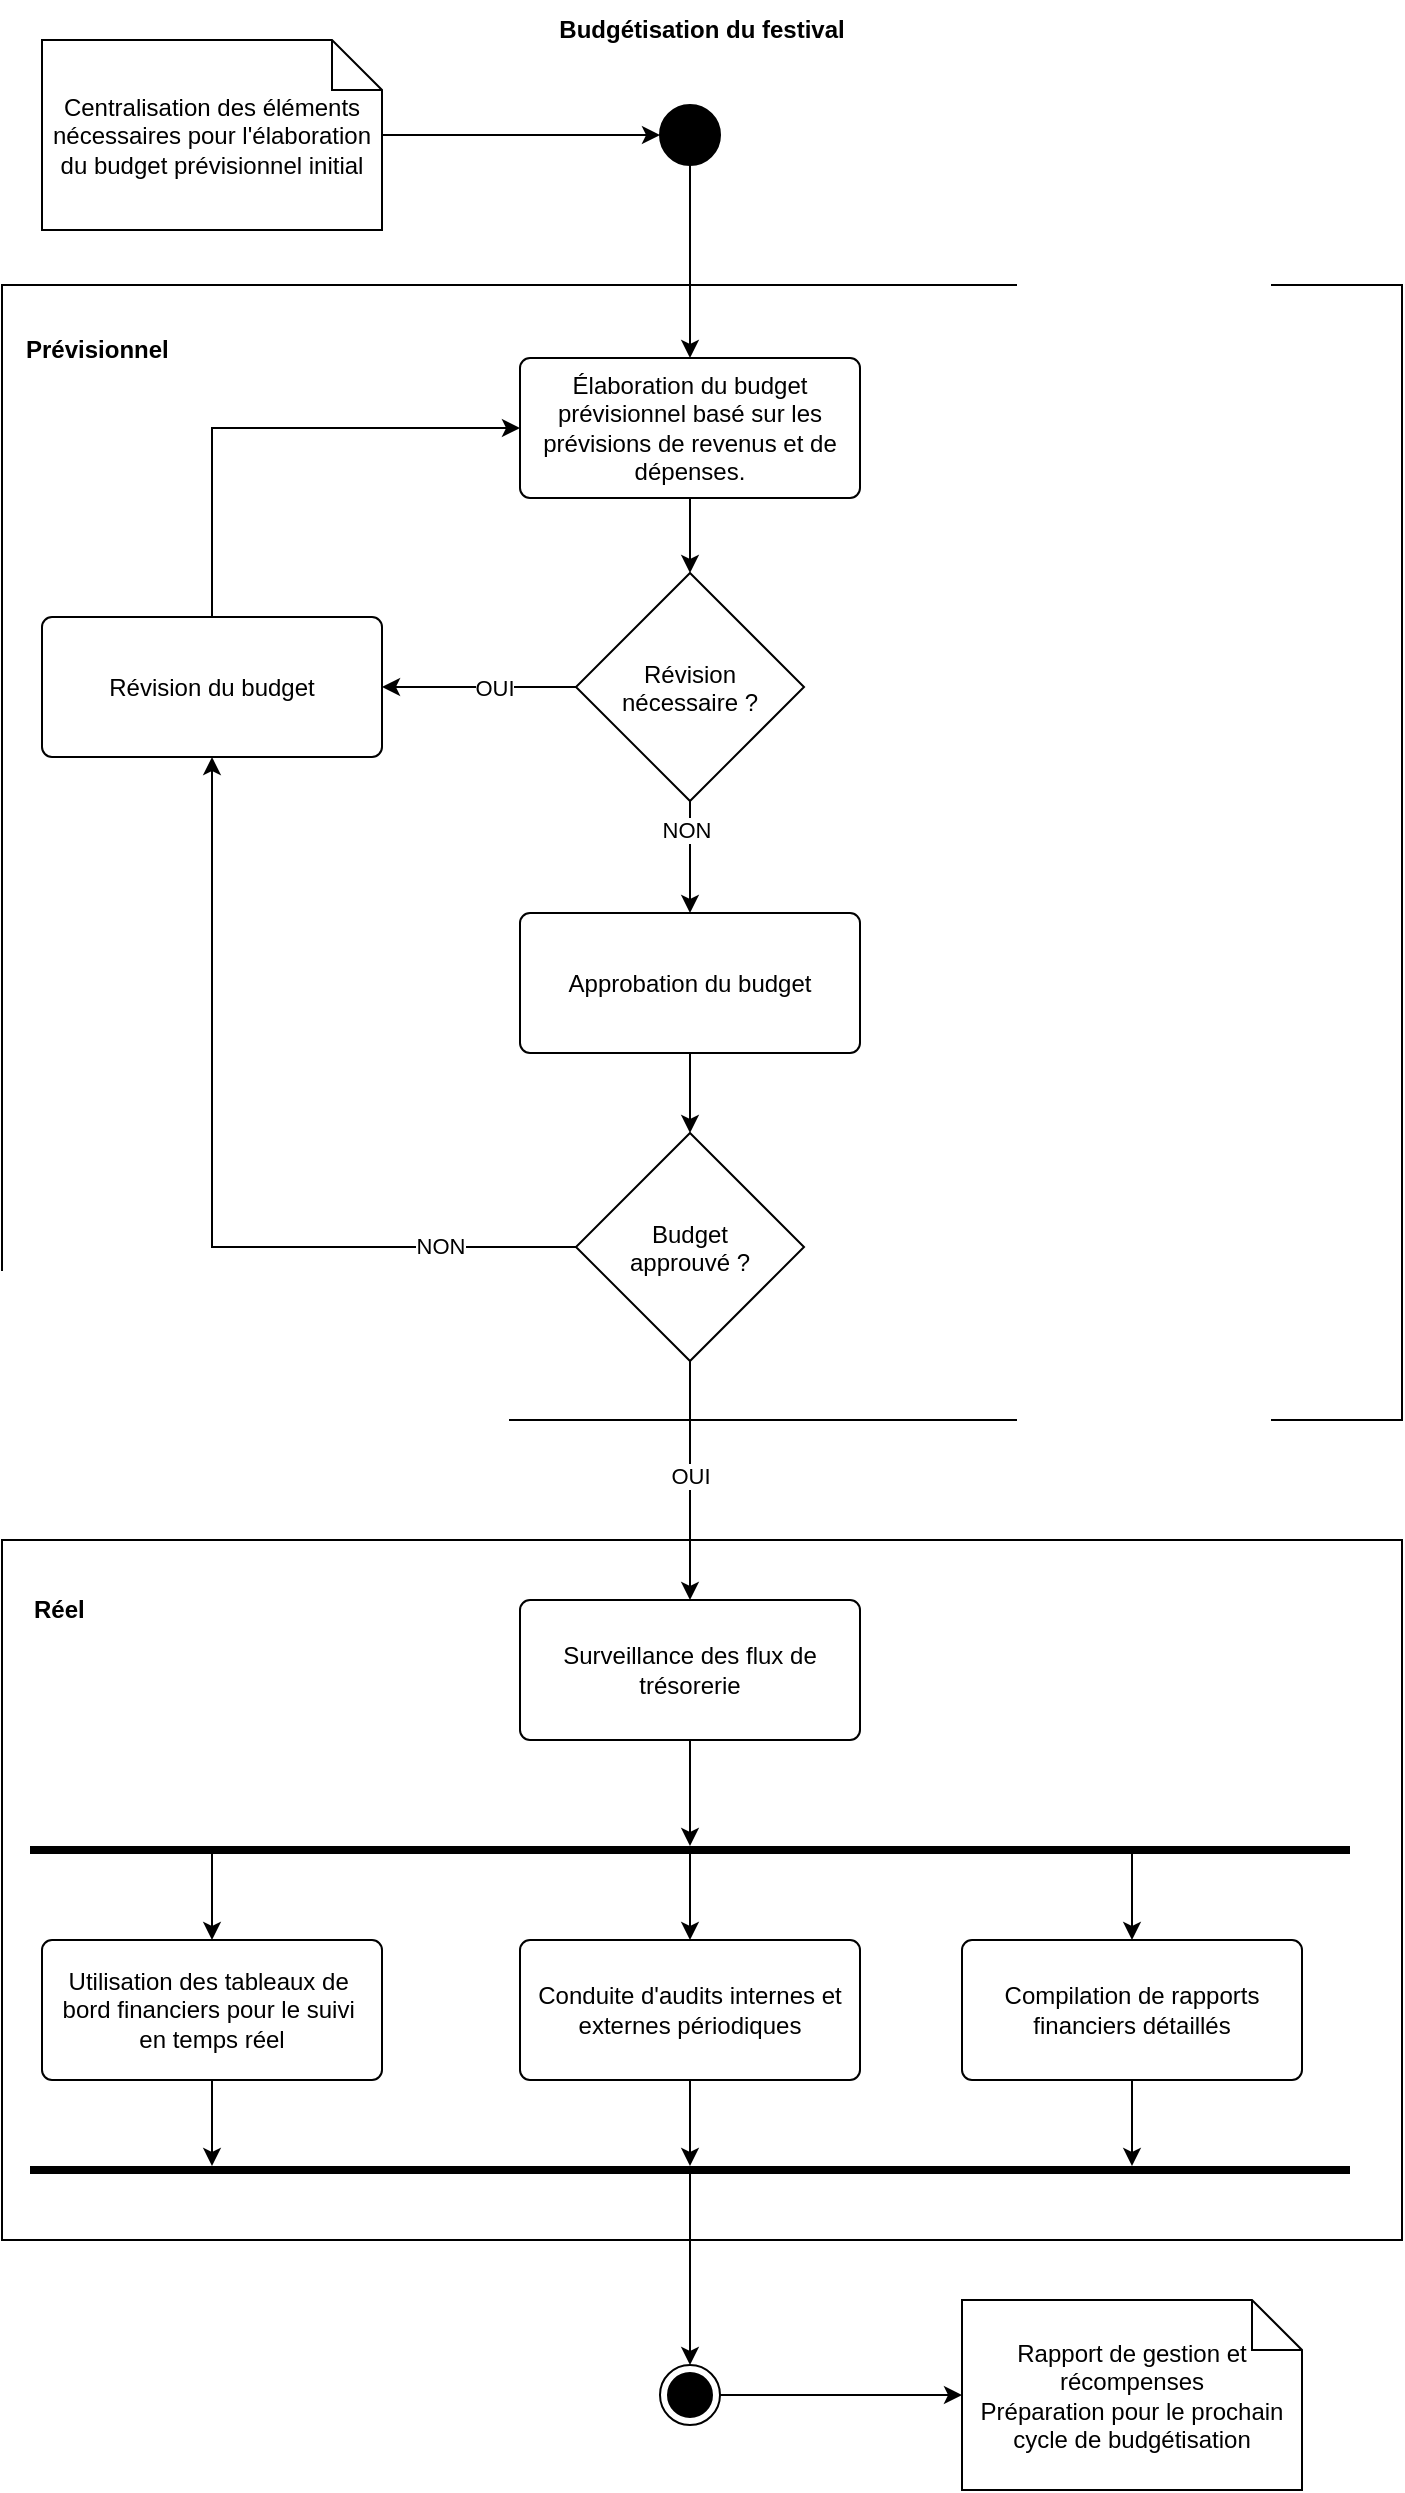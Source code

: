 <mxfile version="24.2.5" type="device">
  <diagram name="Page-1" id="rfMWwXpQ6v1tIV4z4EeE">
    <mxGraphModel dx="1593" dy="949" grid="1" gridSize="10" guides="1" tooltips="1" connect="1" arrows="1" fold="1" page="1" pageScale="1" pageWidth="827" pageHeight="1169" math="0" shadow="0">
      <root>
        <mxCell id="0" />
        <mxCell id="1" parent="0" />
        <mxCell id="ywaH0QFPpuR7hGMa5lWI-47" value="" style="rounded=0;whiteSpace=wrap;html=1;" vertex="1" parent="1">
          <mxGeometry x="20" y="780" width="700" height="350" as="geometry" />
        </mxCell>
        <mxCell id="ywaH0QFPpuR7hGMa5lWI-46" value="" style="rounded=0;whiteSpace=wrap;html=1;" vertex="1" parent="1">
          <mxGeometry x="20" y="152.5" width="700" height="567.5" as="geometry" />
        </mxCell>
        <mxCell id="ywaH0QFPpuR7hGMa5lWI-1" value="&lt;b&gt;Budgétisation du festival&lt;/b&gt;" style="text;html=1;align=center;verticalAlign=middle;whiteSpace=wrap;rounded=0;" vertex="1" parent="1">
          <mxGeometry x="285" y="10" width="170" height="30" as="geometry" />
        </mxCell>
        <mxCell id="ywaH0QFPpuR7hGMa5lWI-6" style="edgeStyle=orthogonalEdgeStyle;rounded=0;orthogonalLoop=1;jettySize=auto;html=1;" edge="1" parent="1" source="ywaH0QFPpuR7hGMa5lWI-2" target="ywaH0QFPpuR7hGMa5lWI-5">
          <mxGeometry relative="1" as="geometry" />
        </mxCell>
        <mxCell id="ywaH0QFPpuR7hGMa5lWI-2" value="" style="ellipse;fillColor=strokeColor;html=1;" vertex="1" parent="1">
          <mxGeometry x="349" y="62.5" width="30" height="30" as="geometry" />
        </mxCell>
        <mxCell id="ywaH0QFPpuR7hGMa5lWI-4" style="edgeStyle=orthogonalEdgeStyle;rounded=0;orthogonalLoop=1;jettySize=auto;html=1;entryX=0;entryY=0.5;entryDx=0;entryDy=0;" edge="1" parent="1" source="ywaH0QFPpuR7hGMa5lWI-3" target="ywaH0QFPpuR7hGMa5lWI-2">
          <mxGeometry relative="1" as="geometry" />
        </mxCell>
        <mxCell id="ywaH0QFPpuR7hGMa5lWI-3" value="Centralisation des éléments nécessaires pour l&#39;élaboration du budget prévisionnel initial" style="shape=note2;boundedLbl=1;whiteSpace=wrap;html=1;size=25;verticalAlign=middle;align=center;" vertex="1" parent="1">
          <mxGeometry x="40" y="30" width="170" height="95" as="geometry" />
        </mxCell>
        <mxCell id="ywaH0QFPpuR7hGMa5lWI-8" style="edgeStyle=orthogonalEdgeStyle;rounded=0;orthogonalLoop=1;jettySize=auto;html=1;entryX=0.5;entryY=0;entryDx=0;entryDy=0;" edge="1" parent="1" source="ywaH0QFPpuR7hGMa5lWI-5" target="ywaH0QFPpuR7hGMa5lWI-7">
          <mxGeometry relative="1" as="geometry" />
        </mxCell>
        <mxCell id="ywaH0QFPpuR7hGMa5lWI-5" value="Élaboration du budget prévisionnel basé sur les prévisions de revenus et de dépenses." style="html=1;align=center;verticalAlign=middle;rounded=1;absoluteArcSize=1;arcSize=10;dashed=0;whiteSpace=wrap;" vertex="1" parent="1">
          <mxGeometry x="279" y="189" width="170" height="70" as="geometry" />
        </mxCell>
        <mxCell id="ywaH0QFPpuR7hGMa5lWI-10" style="edgeStyle=orthogonalEdgeStyle;rounded=0;orthogonalLoop=1;jettySize=auto;html=1;entryX=1;entryY=0.5;entryDx=0;entryDy=0;" edge="1" parent="1" source="ywaH0QFPpuR7hGMa5lWI-7" target="ywaH0QFPpuR7hGMa5lWI-9">
          <mxGeometry relative="1" as="geometry" />
        </mxCell>
        <mxCell id="ywaH0QFPpuR7hGMa5lWI-11" value="OUI" style="edgeLabel;html=1;align=center;verticalAlign=middle;resizable=0;points=[];" vertex="1" connectable="0" parent="ywaH0QFPpuR7hGMa5lWI-10">
          <mxGeometry x="-0.158" relative="1" as="geometry">
            <mxPoint as="offset" />
          </mxGeometry>
        </mxCell>
        <mxCell id="ywaH0QFPpuR7hGMa5lWI-14" style="edgeStyle=orthogonalEdgeStyle;rounded=0;orthogonalLoop=1;jettySize=auto;html=1;entryX=0.5;entryY=0;entryDx=0;entryDy=0;" edge="1" parent="1" source="ywaH0QFPpuR7hGMa5lWI-7" target="ywaH0QFPpuR7hGMa5lWI-13">
          <mxGeometry relative="1" as="geometry" />
        </mxCell>
        <mxCell id="ywaH0QFPpuR7hGMa5lWI-21" value="NON" style="edgeLabel;html=1;align=center;verticalAlign=middle;resizable=0;points=[];" vertex="1" connectable="0" parent="ywaH0QFPpuR7hGMa5lWI-14">
          <mxGeometry x="-0.5" y="-2" relative="1" as="geometry">
            <mxPoint as="offset" />
          </mxGeometry>
        </mxCell>
        <mxCell id="ywaH0QFPpuR7hGMa5lWI-7" value="Révision&#xa;nécessaire ?" style="rhombus;" vertex="1" parent="1">
          <mxGeometry x="307" y="296.5" width="114" height="114" as="geometry" />
        </mxCell>
        <mxCell id="ywaH0QFPpuR7hGMa5lWI-12" style="edgeStyle=orthogonalEdgeStyle;rounded=0;orthogonalLoop=1;jettySize=auto;html=1;entryX=0;entryY=0.5;entryDx=0;entryDy=0;exitX=0.5;exitY=0;exitDx=0;exitDy=0;" edge="1" parent="1" source="ywaH0QFPpuR7hGMa5lWI-9" target="ywaH0QFPpuR7hGMa5lWI-5">
          <mxGeometry relative="1" as="geometry" />
        </mxCell>
        <mxCell id="ywaH0QFPpuR7hGMa5lWI-9" value="Révision du budget" style="html=1;align=center;verticalAlign=middle;rounded=1;absoluteArcSize=1;arcSize=10;dashed=0;whiteSpace=wrap;" vertex="1" parent="1">
          <mxGeometry x="40" y="318.5" width="170" height="70" as="geometry" />
        </mxCell>
        <mxCell id="ywaH0QFPpuR7hGMa5lWI-16" style="edgeStyle=orthogonalEdgeStyle;rounded=0;orthogonalLoop=1;jettySize=auto;html=1;entryX=0.5;entryY=0;entryDx=0;entryDy=0;" edge="1" parent="1" source="ywaH0QFPpuR7hGMa5lWI-13" target="ywaH0QFPpuR7hGMa5lWI-15">
          <mxGeometry relative="1" as="geometry" />
        </mxCell>
        <mxCell id="ywaH0QFPpuR7hGMa5lWI-13" value="Approbation du budget" style="html=1;align=center;verticalAlign=middle;rounded=1;absoluteArcSize=1;arcSize=10;dashed=0;whiteSpace=wrap;" vertex="1" parent="1">
          <mxGeometry x="279" y="466.5" width="170" height="70" as="geometry" />
        </mxCell>
        <mxCell id="ywaH0QFPpuR7hGMa5lWI-17" style="edgeStyle=orthogonalEdgeStyle;rounded=0;orthogonalLoop=1;jettySize=auto;html=1;entryX=0.5;entryY=1;entryDx=0;entryDy=0;" edge="1" parent="1" source="ywaH0QFPpuR7hGMa5lWI-15" target="ywaH0QFPpuR7hGMa5lWI-9">
          <mxGeometry relative="1" as="geometry" />
        </mxCell>
        <mxCell id="ywaH0QFPpuR7hGMa5lWI-18" value="NON" style="edgeLabel;html=1;align=center;verticalAlign=middle;resizable=0;points=[];" vertex="1" connectable="0" parent="ywaH0QFPpuR7hGMa5lWI-17">
          <mxGeometry x="-0.681" y="-1" relative="1" as="geometry">
            <mxPoint as="offset" />
          </mxGeometry>
        </mxCell>
        <mxCell id="ywaH0QFPpuR7hGMa5lWI-20" style="edgeStyle=orthogonalEdgeStyle;rounded=0;orthogonalLoop=1;jettySize=auto;html=1;exitX=0.5;exitY=1;exitDx=0;exitDy=0;entryX=0.5;entryY=0;entryDx=0;entryDy=0;" edge="1" parent="1" source="ywaH0QFPpuR7hGMa5lWI-15" target="ywaH0QFPpuR7hGMa5lWI-19">
          <mxGeometry relative="1" as="geometry" />
        </mxCell>
        <mxCell id="ywaH0QFPpuR7hGMa5lWI-22" value="OUI" style="edgeLabel;html=1;align=center;verticalAlign=middle;resizable=0;points=[];" vertex="1" connectable="0" parent="ywaH0QFPpuR7hGMa5lWI-20">
          <mxGeometry x="-0.278" y="1" relative="1" as="geometry">
            <mxPoint x="-1" y="14" as="offset" />
          </mxGeometry>
        </mxCell>
        <mxCell id="ywaH0QFPpuR7hGMa5lWI-15" value="Budget&#xa;approuvé ?" style="rhombus;" vertex="1" parent="1">
          <mxGeometry x="307" y="576.5" width="114" height="114" as="geometry" />
        </mxCell>
        <mxCell id="ywaH0QFPpuR7hGMa5lWI-30" style="edgeStyle=orthogonalEdgeStyle;rounded=0;orthogonalLoop=1;jettySize=auto;html=1;exitX=0.5;exitY=1;exitDx=0;exitDy=0;" edge="1" parent="1" source="ywaH0QFPpuR7hGMa5lWI-19" target="ywaH0QFPpuR7hGMa5lWI-26">
          <mxGeometry relative="1" as="geometry">
            <mxPoint x="356" y="870" as="sourcePoint" />
            <mxPoint x="364" y="930" as="targetPoint" />
          </mxGeometry>
        </mxCell>
        <mxCell id="ywaH0QFPpuR7hGMa5lWI-19" value="Surveillance des flux de trésorerie" style="html=1;align=center;verticalAlign=middle;rounded=1;absoluteArcSize=1;arcSize=10;dashed=0;whiteSpace=wrap;" vertex="1" parent="1">
          <mxGeometry x="279" y="810" width="170" height="70" as="geometry" />
        </mxCell>
        <mxCell id="ywaH0QFPpuR7hGMa5lWI-36" style="edgeStyle=orthogonalEdgeStyle;rounded=0;orthogonalLoop=1;jettySize=auto;html=1;entryX=0.5;entryY=0;entryDx=0;entryDy=0;" edge="1" parent="1" source="ywaH0QFPpuR7hGMa5lWI-26" target="ywaH0QFPpuR7hGMa5lWI-28">
          <mxGeometry relative="1" as="geometry" />
        </mxCell>
        <mxCell id="ywaH0QFPpuR7hGMa5lWI-38" style="edgeStyle=orthogonalEdgeStyle;rounded=0;orthogonalLoop=1;jettySize=auto;html=1;entryX=0.5;entryY=0;entryDx=0;entryDy=0;" edge="1" parent="1" source="ywaH0QFPpuR7hGMa5lWI-26" target="ywaH0QFPpuR7hGMa5lWI-27">
          <mxGeometry relative="1" as="geometry">
            <Array as="points">
              <mxPoint x="350" y="940" />
              <mxPoint x="350" y="940" />
            </Array>
          </mxGeometry>
        </mxCell>
        <mxCell id="ywaH0QFPpuR7hGMa5lWI-39" style="edgeStyle=orthogonalEdgeStyle;rounded=0;orthogonalLoop=1;jettySize=auto;html=1;entryX=0.5;entryY=0;entryDx=0;entryDy=0;" edge="1" parent="1" source="ywaH0QFPpuR7hGMa5lWI-26" target="ywaH0QFPpuR7hGMa5lWI-29">
          <mxGeometry relative="1" as="geometry">
            <Array as="points">
              <mxPoint x="430" y="940" />
              <mxPoint x="430" y="940" />
            </Array>
          </mxGeometry>
        </mxCell>
        <mxCell id="ywaH0QFPpuR7hGMa5lWI-26" value="" style="line;strokeWidth=4;html=1;perimeter=backbonePerimeter;points=[];outlineConnect=0;" vertex="1" parent="1">
          <mxGeometry x="34" y="930" width="660" height="10" as="geometry" />
        </mxCell>
        <mxCell id="ywaH0QFPpuR7hGMa5lWI-40" style="edgeStyle=orthogonalEdgeStyle;rounded=0;orthogonalLoop=1;jettySize=auto;html=1;" edge="1" parent="1" source="ywaH0QFPpuR7hGMa5lWI-27" target="ywaH0QFPpuR7hGMa5lWI-34">
          <mxGeometry relative="1" as="geometry">
            <Array as="points">
              <mxPoint x="230" y="1090" />
              <mxPoint x="230" y="1090" />
            </Array>
          </mxGeometry>
        </mxCell>
        <mxCell id="ywaH0QFPpuR7hGMa5lWI-27" value="Utilisation des tableaux de&amp;nbsp;&lt;div&gt;bord financiers pour le suivi&amp;nbsp;&lt;/div&gt;&lt;div&gt;en temps réel&lt;/div&gt;" style="html=1;align=center;verticalAlign=middle;rounded=1;absoluteArcSize=1;arcSize=10;dashed=0;whiteSpace=wrap;" vertex="1" parent="1">
          <mxGeometry x="40" y="980" width="170" height="70" as="geometry" />
        </mxCell>
        <mxCell id="ywaH0QFPpuR7hGMa5lWI-37" style="edgeStyle=orthogonalEdgeStyle;rounded=0;orthogonalLoop=1;jettySize=auto;html=1;" edge="1" parent="1" source="ywaH0QFPpuR7hGMa5lWI-28" target="ywaH0QFPpuR7hGMa5lWI-34">
          <mxGeometry relative="1" as="geometry" />
        </mxCell>
        <mxCell id="ywaH0QFPpuR7hGMa5lWI-28" value="Conduite d&#39;audits internes et externes périodiques" style="html=1;align=center;verticalAlign=middle;rounded=1;absoluteArcSize=1;arcSize=10;dashed=0;whiteSpace=wrap;" vertex="1" parent="1">
          <mxGeometry x="279" y="980" width="170" height="70" as="geometry" />
        </mxCell>
        <mxCell id="ywaH0QFPpuR7hGMa5lWI-41" style="edgeStyle=orthogonalEdgeStyle;rounded=0;orthogonalLoop=1;jettySize=auto;html=1;" edge="1" parent="1" source="ywaH0QFPpuR7hGMa5lWI-29" target="ywaH0QFPpuR7hGMa5lWI-34">
          <mxGeometry relative="1" as="geometry">
            <Array as="points">
              <mxPoint x="440" y="1090" />
              <mxPoint x="440" y="1090" />
            </Array>
          </mxGeometry>
        </mxCell>
        <mxCell id="ywaH0QFPpuR7hGMa5lWI-29" value="Compilation de rapports financiers détaillés" style="html=1;align=center;verticalAlign=middle;rounded=1;absoluteArcSize=1;arcSize=10;dashed=0;whiteSpace=wrap;" vertex="1" parent="1">
          <mxGeometry x="500" y="980" width="170" height="70" as="geometry" />
        </mxCell>
        <mxCell id="ywaH0QFPpuR7hGMa5lWI-43" style="edgeStyle=orthogonalEdgeStyle;rounded=0;orthogonalLoop=1;jettySize=auto;html=1;" edge="1" parent="1" source="ywaH0QFPpuR7hGMa5lWI-34" target="ywaH0QFPpuR7hGMa5lWI-42">
          <mxGeometry relative="1" as="geometry" />
        </mxCell>
        <mxCell id="ywaH0QFPpuR7hGMa5lWI-34" value="" style="line;strokeWidth=4;html=1;perimeter=backbonePerimeter;points=[];outlineConnect=0;" vertex="1" parent="1">
          <mxGeometry x="34" y="1090" width="660" height="10" as="geometry" />
        </mxCell>
        <mxCell id="ywaH0QFPpuR7hGMa5lWI-45" style="edgeStyle=orthogonalEdgeStyle;rounded=0;orthogonalLoop=1;jettySize=auto;html=1;" edge="1" parent="1" source="ywaH0QFPpuR7hGMa5lWI-42" target="ywaH0QFPpuR7hGMa5lWI-44">
          <mxGeometry relative="1" as="geometry" />
        </mxCell>
        <mxCell id="ywaH0QFPpuR7hGMa5lWI-42" value="" style="ellipse;html=1;shape=endState;fillColor=strokeColor;" vertex="1" parent="1">
          <mxGeometry x="349" y="1192.5" width="30" height="30" as="geometry" />
        </mxCell>
        <mxCell id="ywaH0QFPpuR7hGMa5lWI-44" value="&lt;div&gt;Rapport de gestion et récompenses&lt;/div&gt;&lt;div&gt;Préparation pour le prochain cycle de budgétisation&lt;/div&gt;" style="shape=note2;boundedLbl=1;whiteSpace=wrap;html=1;size=25;verticalAlign=middle;align=center;" vertex="1" parent="1">
          <mxGeometry x="500" y="1160" width="170" height="95" as="geometry" />
        </mxCell>
        <mxCell id="ywaH0QFPpuR7hGMa5lWI-48" value="&lt;b&gt;Prévisionnel&lt;/b&gt;" style="text;html=1;align=left;verticalAlign=middle;whiteSpace=wrap;rounded=0;" vertex="1" parent="1">
          <mxGeometry x="30" y="170" width="170" height="30" as="geometry" />
        </mxCell>
        <mxCell id="ywaH0QFPpuR7hGMa5lWI-49" value="&lt;b&gt;Réel&lt;/b&gt;" style="text;html=1;align=left;verticalAlign=middle;whiteSpace=wrap;rounded=0;" vertex="1" parent="1">
          <mxGeometry x="34" y="800" width="170" height="30" as="geometry" />
        </mxCell>
      </root>
    </mxGraphModel>
  </diagram>
</mxfile>
